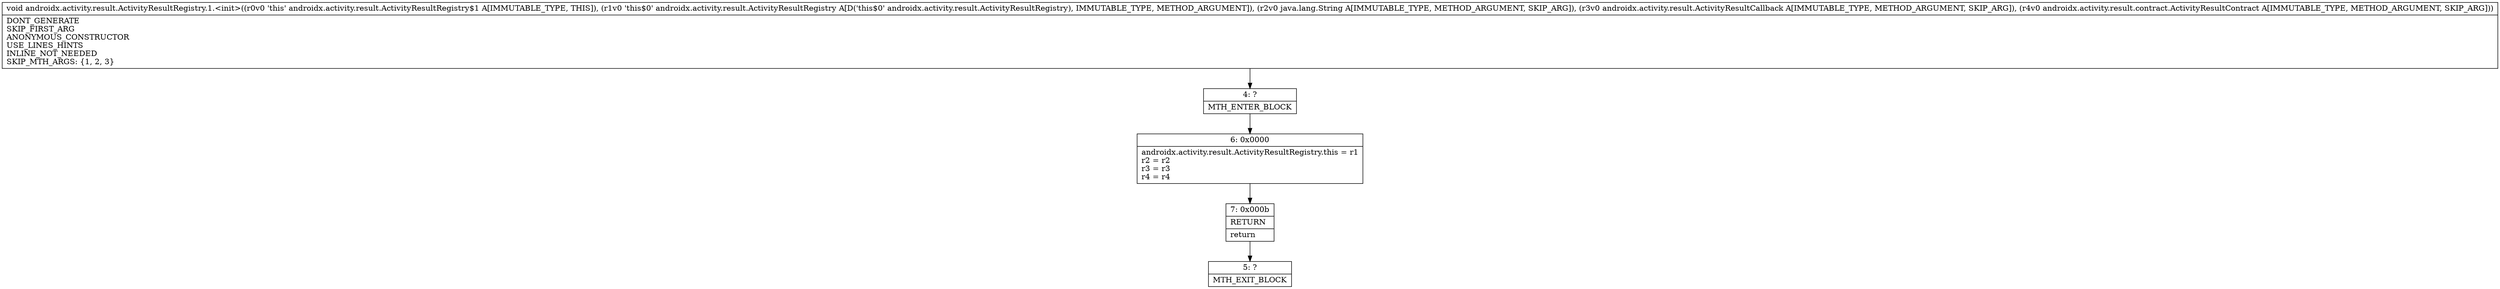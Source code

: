 digraph "CFG forandroidx.activity.result.ActivityResultRegistry.1.\<init\>(Landroidx\/activity\/result\/ActivityResultRegistry;Ljava\/lang\/String;Landroidx\/activity\/result\/ActivityResultCallback;Landroidx\/activity\/result\/contract\/ActivityResultContract;)V" {
Node_4 [shape=record,label="{4\:\ ?|MTH_ENTER_BLOCK\l}"];
Node_6 [shape=record,label="{6\:\ 0x0000|androidx.activity.result.ActivityResultRegistry.this = r1\lr2 = r2\lr3 = r3\lr4 = r4\l}"];
Node_7 [shape=record,label="{7\:\ 0x000b|RETURN\l|return\l}"];
Node_5 [shape=record,label="{5\:\ ?|MTH_EXIT_BLOCK\l}"];
MethodNode[shape=record,label="{void androidx.activity.result.ActivityResultRegistry.1.\<init\>((r0v0 'this' androidx.activity.result.ActivityResultRegistry$1 A[IMMUTABLE_TYPE, THIS]), (r1v0 'this$0' androidx.activity.result.ActivityResultRegistry A[D('this$0' androidx.activity.result.ActivityResultRegistry), IMMUTABLE_TYPE, METHOD_ARGUMENT]), (r2v0 java.lang.String A[IMMUTABLE_TYPE, METHOD_ARGUMENT, SKIP_ARG]), (r3v0 androidx.activity.result.ActivityResultCallback A[IMMUTABLE_TYPE, METHOD_ARGUMENT, SKIP_ARG]), (r4v0 androidx.activity.result.contract.ActivityResultContract A[IMMUTABLE_TYPE, METHOD_ARGUMENT, SKIP_ARG]))  | DONT_GENERATE\lSKIP_FIRST_ARG\lANONYMOUS_CONSTRUCTOR\lUSE_LINES_HINTS\lINLINE_NOT_NEEDED\lSKIP_MTH_ARGS: \{1, 2, 3\}\l}"];
MethodNode -> Node_4;Node_4 -> Node_6;
Node_6 -> Node_7;
Node_7 -> Node_5;
}

